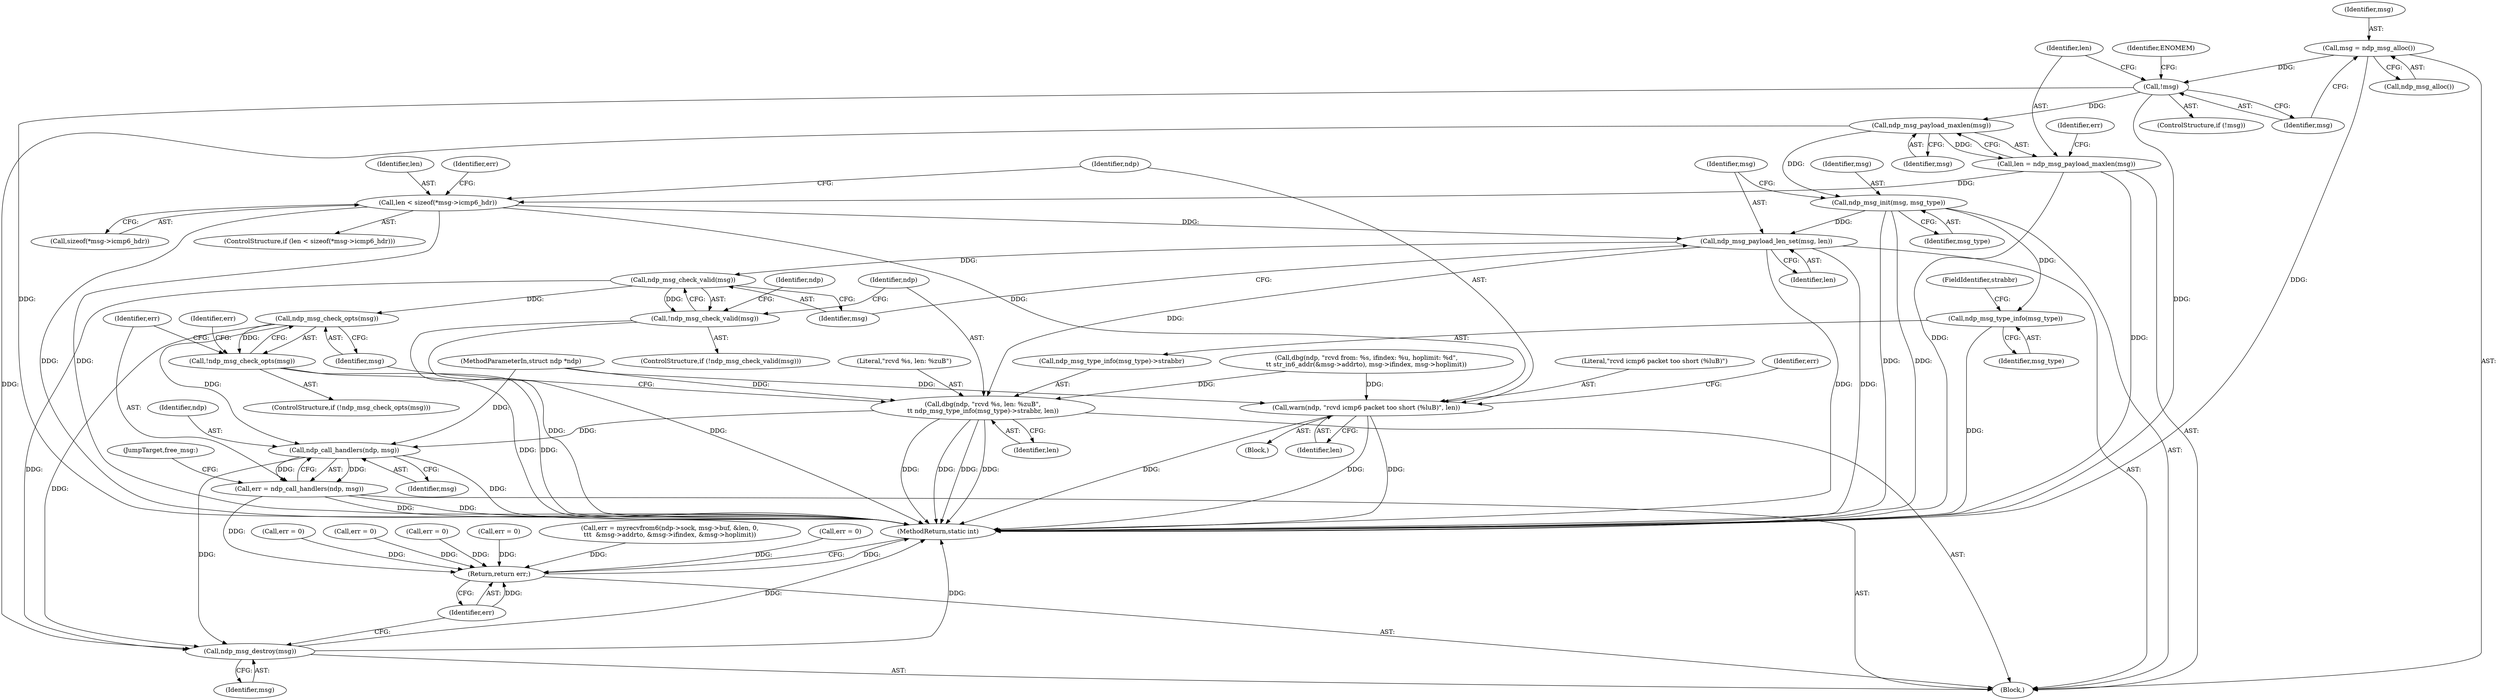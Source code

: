 digraph "0_libndp_a4892df306e0532487f1634ba6d4c6d4bb381c7f_1@pointer" {
"1000107" [label="(Call,msg = ndp_msg_alloc())"];
"1000111" [label="(Call,!msg)"];
"1000118" [label="(Call,ndp_msg_payload_maxlen(msg))"];
"1000116" [label="(Call,len = ndp_msg_payload_maxlen(msg))"];
"1000183" [label="(Call,len < sizeof(*msg->icmp6_hdr))"];
"1000191" [label="(Call,warn(ndp, \"rcvd icmp6 packet too short (%luB)\", len))"];
"1000219" [label="(Call,ndp_msg_payload_len_set(msg, len))"];
"1000224" [label="(Call,ndp_msg_check_valid(msg))"];
"1000223" [label="(Call,!ndp_msg_check_valid(msg))"];
"1000244" [label="(Call,ndp_msg_check_opts(msg))"];
"1000243" [label="(Call,!ndp_msg_check_opts(msg))"];
"1000253" [label="(Call,ndp_call_handlers(ndp, msg))"];
"1000251" [label="(Call,err = ndp_call_handlers(ndp, msg))"];
"1000259" [label="(Return,return err;)"];
"1000257" [label="(Call,ndp_msg_destroy(msg))"];
"1000234" [label="(Call,dbg(ndp, \"rcvd %s, len: %zuB\",\n\t\t ndp_msg_type_info(msg_type)->strabbr, len))"];
"1000216" [label="(Call,ndp_msg_init(msg, msg_type))"];
"1000238" [label="(Call,ndp_msg_type_info(msg_type))"];
"1000240" [label="(FieldIdentifier,strabbr)"];
"1000112" [label="(Identifier,msg)"];
"1000238" [label="(Call,ndp_msg_type_info(msg_type))"];
"1000178" [label="(Call,err = 0)"];
"1000219" [label="(Call,ndp_msg_payload_len_set(msg, len))"];
"1000195" [label="(Call,err = 0)"];
"1000251" [label="(Call,err = ndp_call_handlers(ndp, msg))"];
"1000115" [label="(Identifier,ENOMEM)"];
"1000216" [label="(Call,ndp_msg_init(msg, msg_type))"];
"1000261" [label="(MethodReturn,static int)"];
"1000200" [label="(Identifier,err)"];
"1000108" [label="(Identifier,msg)"];
"1000191" [label="(Call,warn(ndp, \"rcvd icmp6 packet too short (%luB)\", len))"];
"1000230" [label="(Call,err = 0)"];
"1000116" [label="(Call,len = ndp_msg_payload_maxlen(msg))"];
"1000222" [label="(ControlStructure,if (!ndp_msg_check_valid(msg)))"];
"1000228" [label="(Identifier,ndp)"];
"1000119" [label="(Identifier,msg)"];
"1000182" [label="(ControlStructure,if (len < sizeof(*msg->icmp6_hdr)))"];
"1000221" [label="(Identifier,len)"];
"1000224" [label="(Call,ndp_msg_check_valid(msg))"];
"1000258" [label="(Identifier,msg)"];
"1000196" [label="(Identifier,err)"];
"1000212" [label="(Call,err = 0)"];
"1000260" [label="(Identifier,err)"];
"1000192" [label="(Identifier,ndp)"];
"1000218" [label="(Identifier,msg_type)"];
"1000117" [label="(Identifier,len)"];
"1000121" [label="(Identifier,err)"];
"1000184" [label="(Identifier,len)"];
"1000194" [label="(Identifier,len)"];
"1000110" [label="(ControlStructure,if (!msg))"];
"1000255" [label="(Identifier,msg)"];
"1000254" [label="(Identifier,ndp)"];
"1000247" [label="(Call,err = 0)"];
"1000183" [label="(Call,len < sizeof(*msg->icmp6_hdr))"];
"1000220" [label="(Identifier,msg)"];
"1000234" [label="(Call,dbg(ndp, \"rcvd %s, len: %zuB\",\n\t\t ndp_msg_type_info(msg_type)->strabbr, len))"];
"1000111" [label="(Call,!msg)"];
"1000245" [label="(Identifier,msg)"];
"1000237" [label="(Call,ndp_msg_type_info(msg_type)->strabbr)"];
"1000120" [label="(Call,err = myrecvfrom6(ndp->sock, msg->buf, &len, 0,\n\t\t\t  &msg->addrto, &msg->ifindex, &msg->hoplimit))"];
"1000244" [label="(Call,ndp_msg_check_opts(msg))"];
"1000225" [label="(Identifier,msg)"];
"1000190" [label="(Block,)"];
"1000223" [label="(Call,!ndp_msg_check_valid(msg))"];
"1000185" [label="(Call,sizeof(*msg->icmp6_hdr))"];
"1000101" [label="(MethodParameterIn,struct ndp *ndp)"];
"1000257" [label="(Call,ndp_msg_destroy(msg))"];
"1000102" [label="(Block,)"];
"1000235" [label="(Identifier,ndp)"];
"1000243" [label="(Call,!ndp_msg_check_opts(msg))"];
"1000253" [label="(Call,ndp_call_handlers(ndp, msg))"];
"1000242" [label="(ControlStructure,if (!ndp_msg_check_opts(msg)))"];
"1000236" [label="(Literal,\"rcvd %s, len: %zuB\")"];
"1000241" [label="(Identifier,len)"];
"1000256" [label="(JumpTarget,free_msg:)"];
"1000259" [label="(Return,return err;)"];
"1000109" [label="(Call,ndp_msg_alloc())"];
"1000193" [label="(Literal,\"rcvd icmp6 packet too short (%luB)\")"];
"1000107" [label="(Call,msg = ndp_msg_alloc())"];
"1000151" [label="(Call,dbg(ndp, \"rcvd from: %s, ifindex: %u, hoplimit: %d\",\n\t\t str_in6_addr(&msg->addrto), msg->ifindex, msg->hoplimit))"];
"1000252" [label="(Identifier,err)"];
"1000118" [label="(Call,ndp_msg_payload_maxlen(msg))"];
"1000248" [label="(Identifier,err)"];
"1000217" [label="(Identifier,msg)"];
"1000239" [label="(Identifier,msg_type)"];
"1000107" -> "1000102"  [label="AST: "];
"1000107" -> "1000109"  [label="CFG: "];
"1000108" -> "1000107"  [label="AST: "];
"1000109" -> "1000107"  [label="AST: "];
"1000112" -> "1000107"  [label="CFG: "];
"1000107" -> "1000261"  [label="DDG: "];
"1000107" -> "1000111"  [label="DDG: "];
"1000111" -> "1000110"  [label="AST: "];
"1000111" -> "1000112"  [label="CFG: "];
"1000112" -> "1000111"  [label="AST: "];
"1000115" -> "1000111"  [label="CFG: "];
"1000117" -> "1000111"  [label="CFG: "];
"1000111" -> "1000261"  [label="DDG: "];
"1000111" -> "1000261"  [label="DDG: "];
"1000111" -> "1000118"  [label="DDG: "];
"1000118" -> "1000116"  [label="AST: "];
"1000118" -> "1000119"  [label="CFG: "];
"1000119" -> "1000118"  [label="AST: "];
"1000116" -> "1000118"  [label="CFG: "];
"1000118" -> "1000116"  [label="DDG: "];
"1000118" -> "1000216"  [label="DDG: "];
"1000118" -> "1000257"  [label="DDG: "];
"1000116" -> "1000102"  [label="AST: "];
"1000117" -> "1000116"  [label="AST: "];
"1000121" -> "1000116"  [label="CFG: "];
"1000116" -> "1000261"  [label="DDG: "];
"1000116" -> "1000261"  [label="DDG: "];
"1000116" -> "1000183"  [label="DDG: "];
"1000183" -> "1000182"  [label="AST: "];
"1000183" -> "1000185"  [label="CFG: "];
"1000184" -> "1000183"  [label="AST: "];
"1000185" -> "1000183"  [label="AST: "];
"1000192" -> "1000183"  [label="CFG: "];
"1000200" -> "1000183"  [label="CFG: "];
"1000183" -> "1000261"  [label="DDG: "];
"1000183" -> "1000261"  [label="DDG: "];
"1000183" -> "1000191"  [label="DDG: "];
"1000183" -> "1000219"  [label="DDG: "];
"1000191" -> "1000190"  [label="AST: "];
"1000191" -> "1000194"  [label="CFG: "];
"1000192" -> "1000191"  [label="AST: "];
"1000193" -> "1000191"  [label="AST: "];
"1000194" -> "1000191"  [label="AST: "];
"1000196" -> "1000191"  [label="CFG: "];
"1000191" -> "1000261"  [label="DDG: "];
"1000191" -> "1000261"  [label="DDG: "];
"1000191" -> "1000261"  [label="DDG: "];
"1000151" -> "1000191"  [label="DDG: "];
"1000101" -> "1000191"  [label="DDG: "];
"1000219" -> "1000102"  [label="AST: "];
"1000219" -> "1000221"  [label="CFG: "];
"1000220" -> "1000219"  [label="AST: "];
"1000221" -> "1000219"  [label="AST: "];
"1000225" -> "1000219"  [label="CFG: "];
"1000219" -> "1000261"  [label="DDG: "];
"1000219" -> "1000261"  [label="DDG: "];
"1000216" -> "1000219"  [label="DDG: "];
"1000219" -> "1000224"  [label="DDG: "];
"1000219" -> "1000234"  [label="DDG: "];
"1000224" -> "1000223"  [label="AST: "];
"1000224" -> "1000225"  [label="CFG: "];
"1000225" -> "1000224"  [label="AST: "];
"1000223" -> "1000224"  [label="CFG: "];
"1000224" -> "1000223"  [label="DDG: "];
"1000224" -> "1000244"  [label="DDG: "];
"1000224" -> "1000257"  [label="DDG: "];
"1000223" -> "1000222"  [label="AST: "];
"1000228" -> "1000223"  [label="CFG: "];
"1000235" -> "1000223"  [label="CFG: "];
"1000223" -> "1000261"  [label="DDG: "];
"1000223" -> "1000261"  [label="DDG: "];
"1000244" -> "1000243"  [label="AST: "];
"1000244" -> "1000245"  [label="CFG: "];
"1000245" -> "1000244"  [label="AST: "];
"1000243" -> "1000244"  [label="CFG: "];
"1000244" -> "1000243"  [label="DDG: "];
"1000244" -> "1000253"  [label="DDG: "];
"1000244" -> "1000257"  [label="DDG: "];
"1000243" -> "1000242"  [label="AST: "];
"1000248" -> "1000243"  [label="CFG: "];
"1000252" -> "1000243"  [label="CFG: "];
"1000243" -> "1000261"  [label="DDG: "];
"1000243" -> "1000261"  [label="DDG: "];
"1000253" -> "1000251"  [label="AST: "];
"1000253" -> "1000255"  [label="CFG: "];
"1000254" -> "1000253"  [label="AST: "];
"1000255" -> "1000253"  [label="AST: "];
"1000251" -> "1000253"  [label="CFG: "];
"1000253" -> "1000261"  [label="DDG: "];
"1000253" -> "1000251"  [label="DDG: "];
"1000253" -> "1000251"  [label="DDG: "];
"1000234" -> "1000253"  [label="DDG: "];
"1000101" -> "1000253"  [label="DDG: "];
"1000253" -> "1000257"  [label="DDG: "];
"1000251" -> "1000102"  [label="AST: "];
"1000252" -> "1000251"  [label="AST: "];
"1000256" -> "1000251"  [label="CFG: "];
"1000251" -> "1000261"  [label="DDG: "];
"1000251" -> "1000261"  [label="DDG: "];
"1000251" -> "1000259"  [label="DDG: "];
"1000259" -> "1000102"  [label="AST: "];
"1000259" -> "1000260"  [label="CFG: "];
"1000260" -> "1000259"  [label="AST: "];
"1000261" -> "1000259"  [label="CFG: "];
"1000259" -> "1000261"  [label="DDG: "];
"1000260" -> "1000259"  [label="DDG: "];
"1000247" -> "1000259"  [label="DDG: "];
"1000178" -> "1000259"  [label="DDG: "];
"1000120" -> "1000259"  [label="DDG: "];
"1000230" -> "1000259"  [label="DDG: "];
"1000212" -> "1000259"  [label="DDG: "];
"1000195" -> "1000259"  [label="DDG: "];
"1000257" -> "1000102"  [label="AST: "];
"1000257" -> "1000258"  [label="CFG: "];
"1000258" -> "1000257"  [label="AST: "];
"1000260" -> "1000257"  [label="CFG: "];
"1000257" -> "1000261"  [label="DDG: "];
"1000257" -> "1000261"  [label="DDG: "];
"1000234" -> "1000102"  [label="AST: "];
"1000234" -> "1000241"  [label="CFG: "];
"1000235" -> "1000234"  [label="AST: "];
"1000236" -> "1000234"  [label="AST: "];
"1000237" -> "1000234"  [label="AST: "];
"1000241" -> "1000234"  [label="AST: "];
"1000245" -> "1000234"  [label="CFG: "];
"1000234" -> "1000261"  [label="DDG: "];
"1000234" -> "1000261"  [label="DDG: "];
"1000234" -> "1000261"  [label="DDG: "];
"1000234" -> "1000261"  [label="DDG: "];
"1000151" -> "1000234"  [label="DDG: "];
"1000101" -> "1000234"  [label="DDG: "];
"1000216" -> "1000102"  [label="AST: "];
"1000216" -> "1000218"  [label="CFG: "];
"1000217" -> "1000216"  [label="AST: "];
"1000218" -> "1000216"  [label="AST: "];
"1000220" -> "1000216"  [label="CFG: "];
"1000216" -> "1000261"  [label="DDG: "];
"1000216" -> "1000261"  [label="DDG: "];
"1000216" -> "1000238"  [label="DDG: "];
"1000238" -> "1000237"  [label="AST: "];
"1000238" -> "1000239"  [label="CFG: "];
"1000239" -> "1000238"  [label="AST: "];
"1000240" -> "1000238"  [label="CFG: "];
"1000238" -> "1000261"  [label="DDG: "];
}
